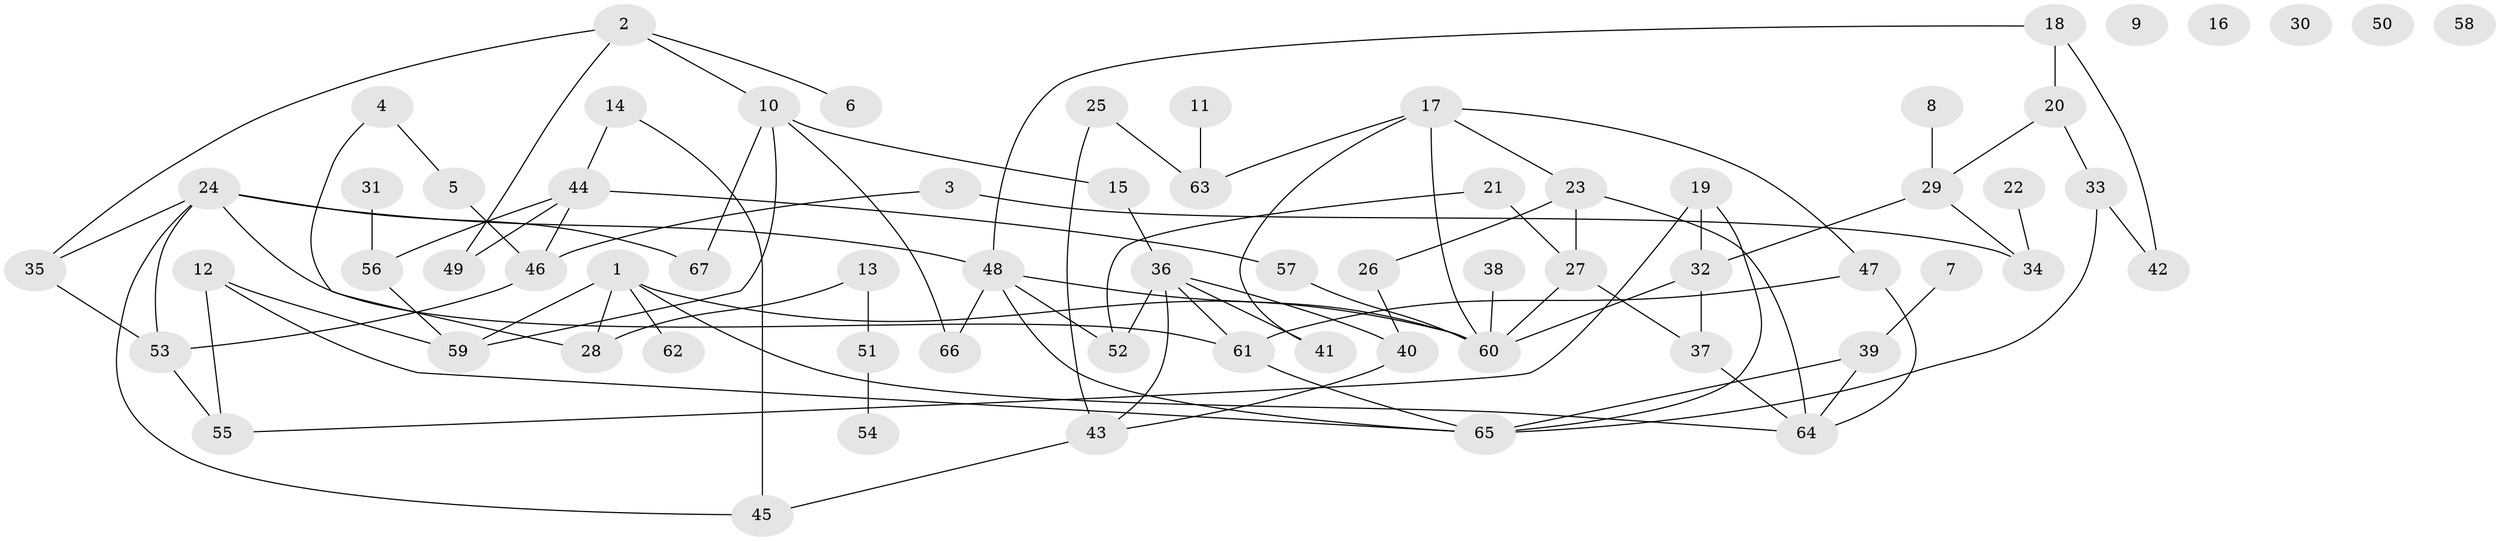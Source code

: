 // Generated by graph-tools (version 1.1) at 2025/00/03/09/25 03:00:41]
// undirected, 67 vertices, 94 edges
graph export_dot {
graph [start="1"]
  node [color=gray90,style=filled];
  1;
  2;
  3;
  4;
  5;
  6;
  7;
  8;
  9;
  10;
  11;
  12;
  13;
  14;
  15;
  16;
  17;
  18;
  19;
  20;
  21;
  22;
  23;
  24;
  25;
  26;
  27;
  28;
  29;
  30;
  31;
  32;
  33;
  34;
  35;
  36;
  37;
  38;
  39;
  40;
  41;
  42;
  43;
  44;
  45;
  46;
  47;
  48;
  49;
  50;
  51;
  52;
  53;
  54;
  55;
  56;
  57;
  58;
  59;
  60;
  61;
  62;
  63;
  64;
  65;
  66;
  67;
  1 -- 28;
  1 -- 59;
  1 -- 60;
  1 -- 62;
  1 -- 64;
  2 -- 6;
  2 -- 10;
  2 -- 35;
  2 -- 49;
  3 -- 34;
  3 -- 46;
  4 -- 5;
  4 -- 28;
  5 -- 46;
  7 -- 39;
  8 -- 29;
  10 -- 15;
  10 -- 59;
  10 -- 66;
  10 -- 67;
  11 -- 63;
  12 -- 55;
  12 -- 59;
  12 -- 65;
  13 -- 28;
  13 -- 51;
  14 -- 44;
  14 -- 45;
  15 -- 36;
  17 -- 23;
  17 -- 41;
  17 -- 47;
  17 -- 60;
  17 -- 63;
  18 -- 20;
  18 -- 42;
  18 -- 48;
  19 -- 32;
  19 -- 55;
  19 -- 65;
  20 -- 29;
  20 -- 33;
  21 -- 27;
  21 -- 52;
  22 -- 34;
  23 -- 26;
  23 -- 27;
  23 -- 64;
  24 -- 35;
  24 -- 45;
  24 -- 48;
  24 -- 53;
  24 -- 61;
  24 -- 67;
  25 -- 43;
  25 -- 63;
  26 -- 40;
  27 -- 37;
  27 -- 60;
  29 -- 32;
  29 -- 34;
  31 -- 56;
  32 -- 37;
  32 -- 60;
  33 -- 42;
  33 -- 65;
  35 -- 53;
  36 -- 40;
  36 -- 41;
  36 -- 43;
  36 -- 52;
  36 -- 61;
  37 -- 64;
  38 -- 60;
  39 -- 64;
  39 -- 65;
  40 -- 43;
  43 -- 45;
  44 -- 46;
  44 -- 49;
  44 -- 56;
  44 -- 57;
  46 -- 53;
  47 -- 61;
  47 -- 64;
  48 -- 52;
  48 -- 60;
  48 -- 65;
  48 -- 66;
  51 -- 54;
  53 -- 55;
  56 -- 59;
  57 -- 60;
  61 -- 65;
}

